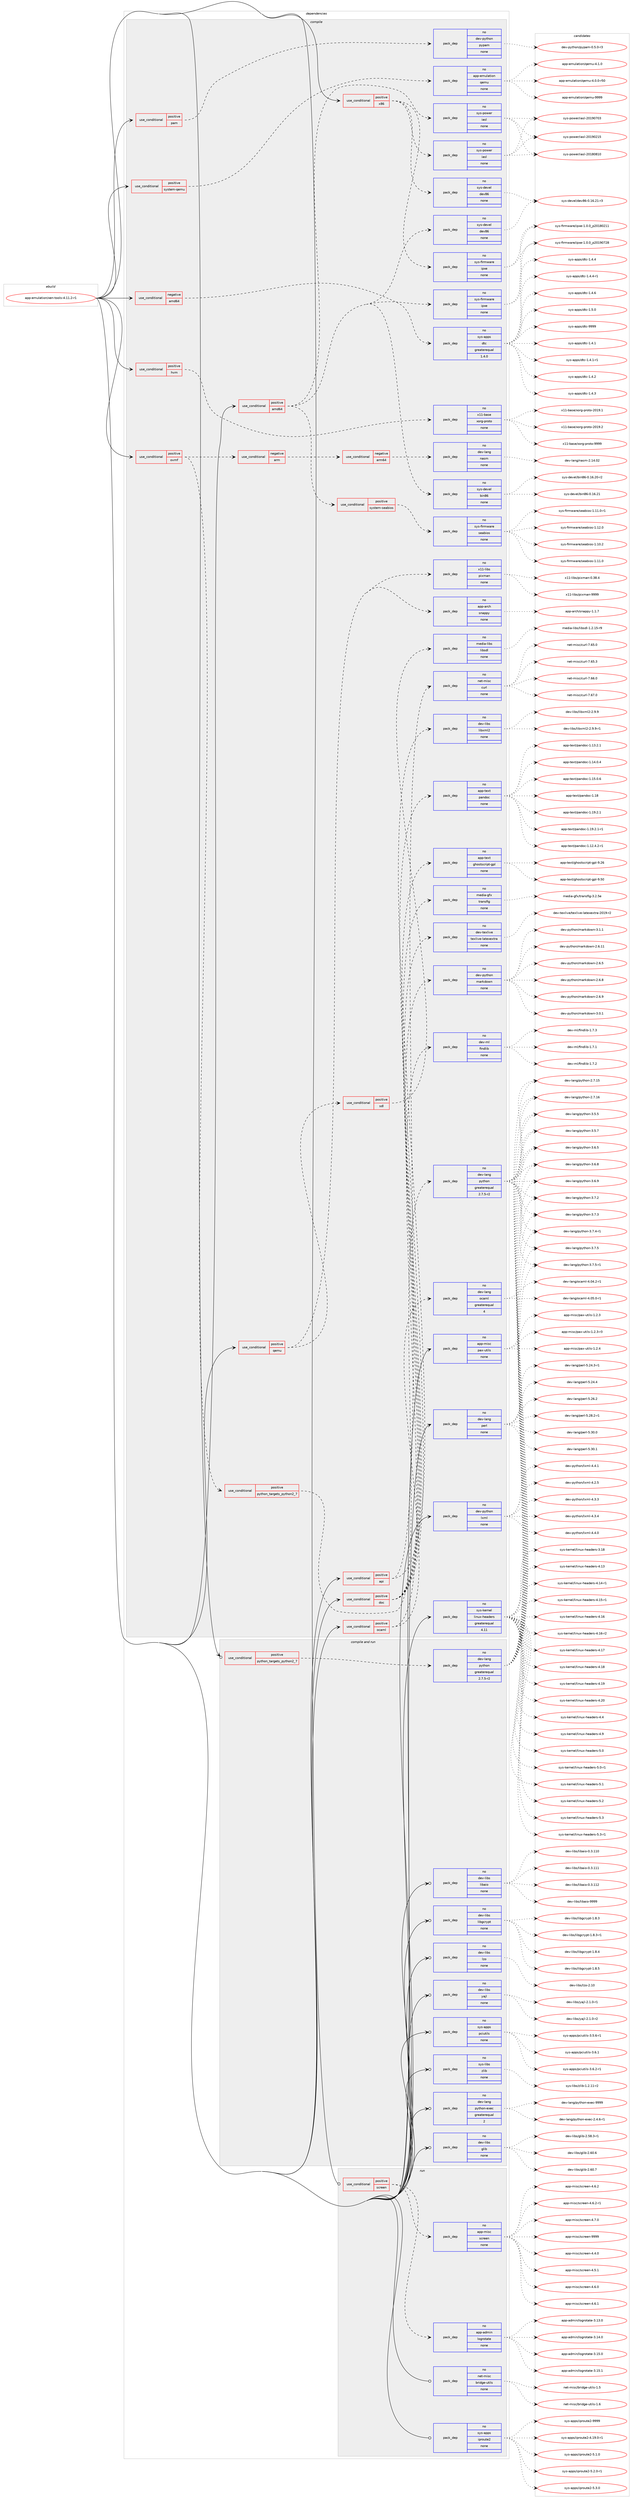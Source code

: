 digraph prolog {

# *************
# Graph options
# *************

newrank=true;
concentrate=true;
compound=true;
graph [rankdir=LR,fontname=Helvetica,fontsize=10,ranksep=1.5];#, ranksep=2.5, nodesep=0.2];
edge  [arrowhead=vee];
node  [fontname=Helvetica,fontsize=10];

# **********
# The ebuild
# **********

subgraph cluster_leftcol {
color=gray;
rank=same;
label=<<i>ebuild</i>>;
id [label="app-emulation/xen-tools-4.11.2-r1", color=red, width=4, href="../app-emulation/xen-tools-4.11.2-r1.svg"];
}

# ****************
# The dependencies
# ****************

subgraph cluster_midcol {
color=gray;
label=<<i>dependencies</i>>;
subgraph cluster_compile {
fillcolor="#eeeeee";
style=filled;
label=<<i>compile</i>>;
subgraph cond117925 {
dependency493113 [label=<<TABLE BORDER="0" CELLBORDER="1" CELLSPACING="0" CELLPADDING="4"><TR><TD ROWSPAN="3" CELLPADDING="10">use_conditional</TD></TR><TR><TD>negative</TD></TR><TR><TD>amd64</TD></TR></TABLE>>, shape=none, color=red];
subgraph pack366308 {
dependency493114 [label=<<TABLE BORDER="0" CELLBORDER="1" CELLSPACING="0" CELLPADDING="4" WIDTH="220"><TR><TD ROWSPAN="6" CELLPADDING="30">pack_dep</TD></TR><TR><TD WIDTH="110">no</TD></TR><TR><TD>sys-apps</TD></TR><TR><TD>dtc</TD></TR><TR><TD>greaterequal</TD></TR><TR><TD>1.4.0</TD></TR></TABLE>>, shape=none, color=blue];
}
dependency493113:e -> dependency493114:w [weight=20,style="dashed",arrowhead="vee"];
}
id:e -> dependency493113:w [weight=20,style="solid",arrowhead="vee"];
subgraph cond117926 {
dependency493115 [label=<<TABLE BORDER="0" CELLBORDER="1" CELLSPACING="0" CELLPADDING="4"><TR><TD ROWSPAN="3" CELLPADDING="10">use_conditional</TD></TR><TR><TD>positive</TD></TR><TR><TD>amd64</TD></TR></TABLE>>, shape=none, color=red];
subgraph pack366309 {
dependency493116 [label=<<TABLE BORDER="0" CELLBORDER="1" CELLSPACING="0" CELLPADDING="4" WIDTH="220"><TR><TD ROWSPAN="6" CELLPADDING="30">pack_dep</TD></TR><TR><TD WIDTH="110">no</TD></TR><TR><TD>sys-devel</TD></TR><TR><TD>bin86</TD></TR><TR><TD>none</TD></TR><TR><TD></TD></TR></TABLE>>, shape=none, color=blue];
}
dependency493115:e -> dependency493116:w [weight=20,style="dashed",arrowhead="vee"];
subgraph pack366310 {
dependency493117 [label=<<TABLE BORDER="0" CELLBORDER="1" CELLSPACING="0" CELLPADDING="4" WIDTH="220"><TR><TD ROWSPAN="6" CELLPADDING="30">pack_dep</TD></TR><TR><TD WIDTH="110">no</TD></TR><TR><TD>sys-devel</TD></TR><TR><TD>dev86</TD></TR><TR><TD>none</TD></TR><TR><TD></TD></TR></TABLE>>, shape=none, color=blue];
}
dependency493115:e -> dependency493117:w [weight=20,style="dashed",arrowhead="vee"];
subgraph pack366311 {
dependency493118 [label=<<TABLE BORDER="0" CELLBORDER="1" CELLSPACING="0" CELLPADDING="4" WIDTH="220"><TR><TD ROWSPAN="6" CELLPADDING="30">pack_dep</TD></TR><TR><TD WIDTH="110">no</TD></TR><TR><TD>sys-firmware</TD></TR><TR><TD>ipxe</TD></TR><TR><TD>none</TD></TR><TR><TD></TD></TR></TABLE>>, shape=none, color=blue];
}
dependency493115:e -> dependency493118:w [weight=20,style="dashed",arrowhead="vee"];
subgraph pack366312 {
dependency493119 [label=<<TABLE BORDER="0" CELLBORDER="1" CELLSPACING="0" CELLPADDING="4" WIDTH="220"><TR><TD ROWSPAN="6" CELLPADDING="30">pack_dep</TD></TR><TR><TD WIDTH="110">no</TD></TR><TR><TD>sys-power</TD></TR><TR><TD>iasl</TD></TR><TR><TD>none</TD></TR><TR><TD></TD></TR></TABLE>>, shape=none, color=blue];
}
dependency493115:e -> dependency493119:w [weight=20,style="dashed",arrowhead="vee"];
subgraph cond117927 {
dependency493120 [label=<<TABLE BORDER="0" CELLBORDER="1" CELLSPACING="0" CELLPADDING="4"><TR><TD ROWSPAN="3" CELLPADDING="10">use_conditional</TD></TR><TR><TD>positive</TD></TR><TR><TD>system-seabios</TD></TR></TABLE>>, shape=none, color=red];
subgraph pack366313 {
dependency493121 [label=<<TABLE BORDER="0" CELLBORDER="1" CELLSPACING="0" CELLPADDING="4" WIDTH="220"><TR><TD ROWSPAN="6" CELLPADDING="30">pack_dep</TD></TR><TR><TD WIDTH="110">no</TD></TR><TR><TD>sys-firmware</TD></TR><TR><TD>seabios</TD></TR><TR><TD>none</TD></TR><TR><TD></TD></TR></TABLE>>, shape=none, color=blue];
}
dependency493120:e -> dependency493121:w [weight=20,style="dashed",arrowhead="vee"];
}
dependency493115:e -> dependency493120:w [weight=20,style="dashed",arrowhead="vee"];
}
id:e -> dependency493115:w [weight=20,style="solid",arrowhead="vee"];
subgraph cond117928 {
dependency493122 [label=<<TABLE BORDER="0" CELLBORDER="1" CELLSPACING="0" CELLPADDING="4"><TR><TD ROWSPAN="3" CELLPADDING="10">use_conditional</TD></TR><TR><TD>positive</TD></TR><TR><TD>api</TD></TR></TABLE>>, shape=none, color=red];
subgraph pack366314 {
dependency493123 [label=<<TABLE BORDER="0" CELLBORDER="1" CELLSPACING="0" CELLPADDING="4" WIDTH="220"><TR><TD ROWSPAN="6" CELLPADDING="30">pack_dep</TD></TR><TR><TD WIDTH="110">no</TD></TR><TR><TD>dev-libs</TD></TR><TR><TD>libxml2</TD></TR><TR><TD>none</TD></TR><TR><TD></TD></TR></TABLE>>, shape=none, color=blue];
}
dependency493122:e -> dependency493123:w [weight=20,style="dashed",arrowhead="vee"];
subgraph pack366315 {
dependency493124 [label=<<TABLE BORDER="0" CELLBORDER="1" CELLSPACING="0" CELLPADDING="4" WIDTH="220"><TR><TD ROWSPAN="6" CELLPADDING="30">pack_dep</TD></TR><TR><TD WIDTH="110">no</TD></TR><TR><TD>net-misc</TD></TR><TR><TD>curl</TD></TR><TR><TD>none</TD></TR><TR><TD></TD></TR></TABLE>>, shape=none, color=blue];
}
dependency493122:e -> dependency493124:w [weight=20,style="dashed",arrowhead="vee"];
}
id:e -> dependency493122:w [weight=20,style="solid",arrowhead="vee"];
subgraph cond117929 {
dependency493125 [label=<<TABLE BORDER="0" CELLBORDER="1" CELLSPACING="0" CELLPADDING="4"><TR><TD ROWSPAN="3" CELLPADDING="10">use_conditional</TD></TR><TR><TD>positive</TD></TR><TR><TD>doc</TD></TR></TABLE>>, shape=none, color=red];
subgraph pack366316 {
dependency493126 [label=<<TABLE BORDER="0" CELLBORDER="1" CELLSPACING="0" CELLPADDING="4" WIDTH="220"><TR><TD ROWSPAN="6" CELLPADDING="30">pack_dep</TD></TR><TR><TD WIDTH="110">no</TD></TR><TR><TD>app-text</TD></TR><TR><TD>ghostscript-gpl</TD></TR><TR><TD>none</TD></TR><TR><TD></TD></TR></TABLE>>, shape=none, color=blue];
}
dependency493125:e -> dependency493126:w [weight=20,style="dashed",arrowhead="vee"];
subgraph pack366317 {
dependency493127 [label=<<TABLE BORDER="0" CELLBORDER="1" CELLSPACING="0" CELLPADDING="4" WIDTH="220"><TR><TD ROWSPAN="6" CELLPADDING="30">pack_dep</TD></TR><TR><TD WIDTH="110">no</TD></TR><TR><TD>app-text</TD></TR><TR><TD>pandoc</TD></TR><TR><TD>none</TD></TR><TR><TD></TD></TR></TABLE>>, shape=none, color=blue];
}
dependency493125:e -> dependency493127:w [weight=20,style="dashed",arrowhead="vee"];
subgraph pack366318 {
dependency493128 [label=<<TABLE BORDER="0" CELLBORDER="1" CELLSPACING="0" CELLPADDING="4" WIDTH="220"><TR><TD ROWSPAN="6" CELLPADDING="30">pack_dep</TD></TR><TR><TD WIDTH="110">no</TD></TR><TR><TD>dev-python</TD></TR><TR><TD>markdown</TD></TR><TR><TD>none</TD></TR><TR><TD></TD></TR></TABLE>>, shape=none, color=blue];
}
dependency493125:e -> dependency493128:w [weight=20,style="dashed",arrowhead="vee"];
subgraph pack366319 {
dependency493129 [label=<<TABLE BORDER="0" CELLBORDER="1" CELLSPACING="0" CELLPADDING="4" WIDTH="220"><TR><TD ROWSPAN="6" CELLPADDING="30">pack_dep</TD></TR><TR><TD WIDTH="110">no</TD></TR><TR><TD>dev-texlive</TD></TR><TR><TD>texlive-latexextra</TD></TR><TR><TD>none</TD></TR><TR><TD></TD></TR></TABLE>>, shape=none, color=blue];
}
dependency493125:e -> dependency493129:w [weight=20,style="dashed",arrowhead="vee"];
subgraph pack366320 {
dependency493130 [label=<<TABLE BORDER="0" CELLBORDER="1" CELLSPACING="0" CELLPADDING="4" WIDTH="220"><TR><TD ROWSPAN="6" CELLPADDING="30">pack_dep</TD></TR><TR><TD WIDTH="110">no</TD></TR><TR><TD>media-gfx</TD></TR><TR><TD>transfig</TD></TR><TR><TD>none</TD></TR><TR><TD></TD></TR></TABLE>>, shape=none, color=blue];
}
dependency493125:e -> dependency493130:w [weight=20,style="dashed",arrowhead="vee"];
}
id:e -> dependency493125:w [weight=20,style="solid",arrowhead="vee"];
subgraph cond117930 {
dependency493131 [label=<<TABLE BORDER="0" CELLBORDER="1" CELLSPACING="0" CELLPADDING="4"><TR><TD ROWSPAN="3" CELLPADDING="10">use_conditional</TD></TR><TR><TD>positive</TD></TR><TR><TD>hvm</TD></TR></TABLE>>, shape=none, color=red];
subgraph pack366321 {
dependency493132 [label=<<TABLE BORDER="0" CELLBORDER="1" CELLSPACING="0" CELLPADDING="4" WIDTH="220"><TR><TD ROWSPAN="6" CELLPADDING="30">pack_dep</TD></TR><TR><TD WIDTH="110">no</TD></TR><TR><TD>x11-base</TD></TR><TR><TD>xorg-proto</TD></TR><TR><TD>none</TD></TR><TR><TD></TD></TR></TABLE>>, shape=none, color=blue];
}
dependency493131:e -> dependency493132:w [weight=20,style="dashed",arrowhead="vee"];
}
id:e -> dependency493131:w [weight=20,style="solid",arrowhead="vee"];
subgraph cond117931 {
dependency493133 [label=<<TABLE BORDER="0" CELLBORDER="1" CELLSPACING="0" CELLPADDING="4"><TR><TD ROWSPAN="3" CELLPADDING="10">use_conditional</TD></TR><TR><TD>positive</TD></TR><TR><TD>ocaml</TD></TR></TABLE>>, shape=none, color=red];
subgraph pack366322 {
dependency493134 [label=<<TABLE BORDER="0" CELLBORDER="1" CELLSPACING="0" CELLPADDING="4" WIDTH="220"><TR><TD ROWSPAN="6" CELLPADDING="30">pack_dep</TD></TR><TR><TD WIDTH="110">no</TD></TR><TR><TD>dev-ml</TD></TR><TR><TD>findlib</TD></TR><TR><TD>none</TD></TR><TR><TD></TD></TR></TABLE>>, shape=none, color=blue];
}
dependency493133:e -> dependency493134:w [weight=20,style="dashed",arrowhead="vee"];
subgraph pack366323 {
dependency493135 [label=<<TABLE BORDER="0" CELLBORDER="1" CELLSPACING="0" CELLPADDING="4" WIDTH="220"><TR><TD ROWSPAN="6" CELLPADDING="30">pack_dep</TD></TR><TR><TD WIDTH="110">no</TD></TR><TR><TD>dev-lang</TD></TR><TR><TD>ocaml</TD></TR><TR><TD>greaterequal</TD></TR><TR><TD>4</TD></TR></TABLE>>, shape=none, color=blue];
}
dependency493133:e -> dependency493135:w [weight=20,style="dashed",arrowhead="vee"];
}
id:e -> dependency493133:w [weight=20,style="solid",arrowhead="vee"];
subgraph cond117932 {
dependency493136 [label=<<TABLE BORDER="0" CELLBORDER="1" CELLSPACING="0" CELLPADDING="4"><TR><TD ROWSPAN="3" CELLPADDING="10">use_conditional</TD></TR><TR><TD>positive</TD></TR><TR><TD>ovmf</TD></TR></TABLE>>, shape=none, color=red];
subgraph cond117933 {
dependency493137 [label=<<TABLE BORDER="0" CELLBORDER="1" CELLSPACING="0" CELLPADDING="4"><TR><TD ROWSPAN="3" CELLPADDING="10">use_conditional</TD></TR><TR><TD>negative</TD></TR><TR><TD>arm</TD></TR></TABLE>>, shape=none, color=red];
subgraph cond117934 {
dependency493138 [label=<<TABLE BORDER="0" CELLBORDER="1" CELLSPACING="0" CELLPADDING="4"><TR><TD ROWSPAN="3" CELLPADDING="10">use_conditional</TD></TR><TR><TD>negative</TD></TR><TR><TD>arm64</TD></TR></TABLE>>, shape=none, color=red];
subgraph pack366324 {
dependency493139 [label=<<TABLE BORDER="0" CELLBORDER="1" CELLSPACING="0" CELLPADDING="4" WIDTH="220"><TR><TD ROWSPAN="6" CELLPADDING="30">pack_dep</TD></TR><TR><TD WIDTH="110">no</TD></TR><TR><TD>dev-lang</TD></TR><TR><TD>nasm</TD></TR><TR><TD>none</TD></TR><TR><TD></TD></TR></TABLE>>, shape=none, color=blue];
}
dependency493138:e -> dependency493139:w [weight=20,style="dashed",arrowhead="vee"];
}
dependency493137:e -> dependency493138:w [weight=20,style="dashed",arrowhead="vee"];
}
dependency493136:e -> dependency493137:w [weight=20,style="dashed",arrowhead="vee"];
subgraph cond117935 {
dependency493140 [label=<<TABLE BORDER="0" CELLBORDER="1" CELLSPACING="0" CELLPADDING="4"><TR><TD ROWSPAN="3" CELLPADDING="10">use_conditional</TD></TR><TR><TD>positive</TD></TR><TR><TD>python_targets_python2_7</TD></TR></TABLE>>, shape=none, color=red];
subgraph pack366325 {
dependency493141 [label=<<TABLE BORDER="0" CELLBORDER="1" CELLSPACING="0" CELLPADDING="4" WIDTH="220"><TR><TD ROWSPAN="6" CELLPADDING="30">pack_dep</TD></TR><TR><TD WIDTH="110">no</TD></TR><TR><TD>dev-lang</TD></TR><TR><TD>python</TD></TR><TR><TD>greaterequal</TD></TR><TR><TD>2.7.5-r2</TD></TR></TABLE>>, shape=none, color=blue];
}
dependency493140:e -> dependency493141:w [weight=20,style="dashed",arrowhead="vee"];
}
dependency493136:e -> dependency493140:w [weight=20,style="dashed",arrowhead="vee"];
}
id:e -> dependency493136:w [weight=20,style="solid",arrowhead="vee"];
subgraph cond117936 {
dependency493142 [label=<<TABLE BORDER="0" CELLBORDER="1" CELLSPACING="0" CELLPADDING="4"><TR><TD ROWSPAN="3" CELLPADDING="10">use_conditional</TD></TR><TR><TD>positive</TD></TR><TR><TD>pam</TD></TR></TABLE>>, shape=none, color=red];
subgraph pack366326 {
dependency493143 [label=<<TABLE BORDER="0" CELLBORDER="1" CELLSPACING="0" CELLPADDING="4" WIDTH="220"><TR><TD ROWSPAN="6" CELLPADDING="30">pack_dep</TD></TR><TR><TD WIDTH="110">no</TD></TR><TR><TD>dev-python</TD></TR><TR><TD>pypam</TD></TR><TR><TD>none</TD></TR><TR><TD></TD></TR></TABLE>>, shape=none, color=blue];
}
dependency493142:e -> dependency493143:w [weight=20,style="dashed",arrowhead="vee"];
}
id:e -> dependency493142:w [weight=20,style="solid",arrowhead="vee"];
subgraph cond117937 {
dependency493144 [label=<<TABLE BORDER="0" CELLBORDER="1" CELLSPACING="0" CELLPADDING="4"><TR><TD ROWSPAN="3" CELLPADDING="10">use_conditional</TD></TR><TR><TD>positive</TD></TR><TR><TD>qemu</TD></TR></TABLE>>, shape=none, color=red];
subgraph pack366327 {
dependency493145 [label=<<TABLE BORDER="0" CELLBORDER="1" CELLSPACING="0" CELLPADDING="4" WIDTH="220"><TR><TD ROWSPAN="6" CELLPADDING="30">pack_dep</TD></TR><TR><TD WIDTH="110">no</TD></TR><TR><TD>app-arch</TD></TR><TR><TD>snappy</TD></TR><TR><TD>none</TD></TR><TR><TD></TD></TR></TABLE>>, shape=none, color=blue];
}
dependency493144:e -> dependency493145:w [weight=20,style="dashed",arrowhead="vee"];
subgraph pack366328 {
dependency493146 [label=<<TABLE BORDER="0" CELLBORDER="1" CELLSPACING="0" CELLPADDING="4" WIDTH="220"><TR><TD ROWSPAN="6" CELLPADDING="30">pack_dep</TD></TR><TR><TD WIDTH="110">no</TD></TR><TR><TD>x11-libs</TD></TR><TR><TD>pixman</TD></TR><TR><TD>none</TD></TR><TR><TD></TD></TR></TABLE>>, shape=none, color=blue];
}
dependency493144:e -> dependency493146:w [weight=20,style="dashed",arrowhead="vee"];
subgraph cond117938 {
dependency493147 [label=<<TABLE BORDER="0" CELLBORDER="1" CELLSPACING="0" CELLPADDING="4"><TR><TD ROWSPAN="3" CELLPADDING="10">use_conditional</TD></TR><TR><TD>positive</TD></TR><TR><TD>sdl</TD></TR></TABLE>>, shape=none, color=red];
subgraph pack366329 {
dependency493148 [label=<<TABLE BORDER="0" CELLBORDER="1" CELLSPACING="0" CELLPADDING="4" WIDTH="220"><TR><TD ROWSPAN="6" CELLPADDING="30">pack_dep</TD></TR><TR><TD WIDTH="110">no</TD></TR><TR><TD>media-libs</TD></TR><TR><TD>libsdl</TD></TR><TR><TD>none</TD></TR><TR><TD></TD></TR></TABLE>>, shape=none, color=blue];
}
dependency493147:e -> dependency493148:w [weight=20,style="dashed",arrowhead="vee"];
}
dependency493144:e -> dependency493147:w [weight=20,style="dashed",arrowhead="vee"];
}
id:e -> dependency493144:w [weight=20,style="solid",arrowhead="vee"];
subgraph cond117939 {
dependency493149 [label=<<TABLE BORDER="0" CELLBORDER="1" CELLSPACING="0" CELLPADDING="4"><TR><TD ROWSPAN="3" CELLPADDING="10">use_conditional</TD></TR><TR><TD>positive</TD></TR><TR><TD>system-qemu</TD></TR></TABLE>>, shape=none, color=red];
subgraph pack366330 {
dependency493150 [label=<<TABLE BORDER="0" CELLBORDER="1" CELLSPACING="0" CELLPADDING="4" WIDTH="220"><TR><TD ROWSPAN="6" CELLPADDING="30">pack_dep</TD></TR><TR><TD WIDTH="110">no</TD></TR><TR><TD>app-emulation</TD></TR><TR><TD>qemu</TD></TR><TR><TD>none</TD></TR><TR><TD></TD></TR></TABLE>>, shape=none, color=blue];
}
dependency493149:e -> dependency493150:w [weight=20,style="dashed",arrowhead="vee"];
}
id:e -> dependency493149:w [weight=20,style="solid",arrowhead="vee"];
subgraph cond117940 {
dependency493151 [label=<<TABLE BORDER="0" CELLBORDER="1" CELLSPACING="0" CELLPADDING="4"><TR><TD ROWSPAN="3" CELLPADDING="10">use_conditional</TD></TR><TR><TD>positive</TD></TR><TR><TD>x86</TD></TR></TABLE>>, shape=none, color=red];
subgraph pack366331 {
dependency493152 [label=<<TABLE BORDER="0" CELLBORDER="1" CELLSPACING="0" CELLPADDING="4" WIDTH="220"><TR><TD ROWSPAN="6" CELLPADDING="30">pack_dep</TD></TR><TR><TD WIDTH="110">no</TD></TR><TR><TD>sys-devel</TD></TR><TR><TD>dev86</TD></TR><TR><TD>none</TD></TR><TR><TD></TD></TR></TABLE>>, shape=none, color=blue];
}
dependency493151:e -> dependency493152:w [weight=20,style="dashed",arrowhead="vee"];
subgraph pack366332 {
dependency493153 [label=<<TABLE BORDER="0" CELLBORDER="1" CELLSPACING="0" CELLPADDING="4" WIDTH="220"><TR><TD ROWSPAN="6" CELLPADDING="30">pack_dep</TD></TR><TR><TD WIDTH="110">no</TD></TR><TR><TD>sys-firmware</TD></TR><TR><TD>ipxe</TD></TR><TR><TD>none</TD></TR><TR><TD></TD></TR></TABLE>>, shape=none, color=blue];
}
dependency493151:e -> dependency493153:w [weight=20,style="dashed",arrowhead="vee"];
subgraph pack366333 {
dependency493154 [label=<<TABLE BORDER="0" CELLBORDER="1" CELLSPACING="0" CELLPADDING="4" WIDTH="220"><TR><TD ROWSPAN="6" CELLPADDING="30">pack_dep</TD></TR><TR><TD WIDTH="110">no</TD></TR><TR><TD>sys-power</TD></TR><TR><TD>iasl</TD></TR><TR><TD>none</TD></TR><TR><TD></TD></TR></TABLE>>, shape=none, color=blue];
}
dependency493151:e -> dependency493154:w [weight=20,style="dashed",arrowhead="vee"];
}
id:e -> dependency493151:w [weight=20,style="solid",arrowhead="vee"];
subgraph pack366334 {
dependency493155 [label=<<TABLE BORDER="0" CELLBORDER="1" CELLSPACING="0" CELLPADDING="4" WIDTH="220"><TR><TD ROWSPAN="6" CELLPADDING="30">pack_dep</TD></TR><TR><TD WIDTH="110">no</TD></TR><TR><TD>app-misc</TD></TR><TR><TD>pax-utils</TD></TR><TR><TD>none</TD></TR><TR><TD></TD></TR></TABLE>>, shape=none, color=blue];
}
id:e -> dependency493155:w [weight=20,style="solid",arrowhead="vee"];
subgraph pack366335 {
dependency493156 [label=<<TABLE BORDER="0" CELLBORDER="1" CELLSPACING="0" CELLPADDING="4" WIDTH="220"><TR><TD ROWSPAN="6" CELLPADDING="30">pack_dep</TD></TR><TR><TD WIDTH="110">no</TD></TR><TR><TD>dev-lang</TD></TR><TR><TD>perl</TD></TR><TR><TD>none</TD></TR><TR><TD></TD></TR></TABLE>>, shape=none, color=blue];
}
id:e -> dependency493156:w [weight=20,style="solid",arrowhead="vee"];
subgraph pack366336 {
dependency493157 [label=<<TABLE BORDER="0" CELLBORDER="1" CELLSPACING="0" CELLPADDING="4" WIDTH="220"><TR><TD ROWSPAN="6" CELLPADDING="30">pack_dep</TD></TR><TR><TD WIDTH="110">no</TD></TR><TR><TD>dev-python</TD></TR><TR><TD>lxml</TD></TR><TR><TD>none</TD></TR><TR><TD></TD></TR></TABLE>>, shape=none, color=blue];
}
id:e -> dependency493157:w [weight=20,style="solid",arrowhead="vee"];
subgraph pack366337 {
dependency493158 [label=<<TABLE BORDER="0" CELLBORDER="1" CELLSPACING="0" CELLPADDING="4" WIDTH="220"><TR><TD ROWSPAN="6" CELLPADDING="30">pack_dep</TD></TR><TR><TD WIDTH="110">no</TD></TR><TR><TD>sys-kernel</TD></TR><TR><TD>linux-headers</TD></TR><TR><TD>greaterequal</TD></TR><TR><TD>4.11</TD></TR></TABLE>>, shape=none, color=blue];
}
id:e -> dependency493158:w [weight=20,style="solid",arrowhead="vee"];
}
subgraph cluster_compileandrun {
fillcolor="#eeeeee";
style=filled;
label=<<i>compile and run</i>>;
subgraph cond117941 {
dependency493159 [label=<<TABLE BORDER="0" CELLBORDER="1" CELLSPACING="0" CELLPADDING="4"><TR><TD ROWSPAN="3" CELLPADDING="10">use_conditional</TD></TR><TR><TD>positive</TD></TR><TR><TD>python_targets_python2_7</TD></TR></TABLE>>, shape=none, color=red];
subgraph pack366338 {
dependency493160 [label=<<TABLE BORDER="0" CELLBORDER="1" CELLSPACING="0" CELLPADDING="4" WIDTH="220"><TR><TD ROWSPAN="6" CELLPADDING="30">pack_dep</TD></TR><TR><TD WIDTH="110">no</TD></TR><TR><TD>dev-lang</TD></TR><TR><TD>python</TD></TR><TR><TD>greaterequal</TD></TR><TR><TD>2.7.5-r2</TD></TR></TABLE>>, shape=none, color=blue];
}
dependency493159:e -> dependency493160:w [weight=20,style="dashed",arrowhead="vee"];
}
id:e -> dependency493159:w [weight=20,style="solid",arrowhead="odotvee"];
subgraph pack366339 {
dependency493161 [label=<<TABLE BORDER="0" CELLBORDER="1" CELLSPACING="0" CELLPADDING="4" WIDTH="220"><TR><TD ROWSPAN="6" CELLPADDING="30">pack_dep</TD></TR><TR><TD WIDTH="110">no</TD></TR><TR><TD>dev-lang</TD></TR><TR><TD>python-exec</TD></TR><TR><TD>greaterequal</TD></TR><TR><TD>2</TD></TR></TABLE>>, shape=none, color=blue];
}
id:e -> dependency493161:w [weight=20,style="solid",arrowhead="odotvee"];
subgraph pack366340 {
dependency493162 [label=<<TABLE BORDER="0" CELLBORDER="1" CELLSPACING="0" CELLPADDING="4" WIDTH="220"><TR><TD ROWSPAN="6" CELLPADDING="30">pack_dep</TD></TR><TR><TD WIDTH="110">no</TD></TR><TR><TD>dev-libs</TD></TR><TR><TD>glib</TD></TR><TR><TD>none</TD></TR><TR><TD></TD></TR></TABLE>>, shape=none, color=blue];
}
id:e -> dependency493162:w [weight=20,style="solid",arrowhead="odotvee"];
subgraph pack366341 {
dependency493163 [label=<<TABLE BORDER="0" CELLBORDER="1" CELLSPACING="0" CELLPADDING="4" WIDTH="220"><TR><TD ROWSPAN="6" CELLPADDING="30">pack_dep</TD></TR><TR><TD WIDTH="110">no</TD></TR><TR><TD>dev-libs</TD></TR><TR><TD>libaio</TD></TR><TR><TD>none</TD></TR><TR><TD></TD></TR></TABLE>>, shape=none, color=blue];
}
id:e -> dependency493163:w [weight=20,style="solid",arrowhead="odotvee"];
subgraph pack366342 {
dependency493164 [label=<<TABLE BORDER="0" CELLBORDER="1" CELLSPACING="0" CELLPADDING="4" WIDTH="220"><TR><TD ROWSPAN="6" CELLPADDING="30">pack_dep</TD></TR><TR><TD WIDTH="110">no</TD></TR><TR><TD>dev-libs</TD></TR><TR><TD>libgcrypt</TD></TR><TR><TD>none</TD></TR><TR><TD></TD></TR></TABLE>>, shape=none, color=blue];
}
id:e -> dependency493164:w [weight=20,style="solid",arrowhead="odotvee"];
subgraph pack366343 {
dependency493165 [label=<<TABLE BORDER="0" CELLBORDER="1" CELLSPACING="0" CELLPADDING="4" WIDTH="220"><TR><TD ROWSPAN="6" CELLPADDING="30">pack_dep</TD></TR><TR><TD WIDTH="110">no</TD></TR><TR><TD>dev-libs</TD></TR><TR><TD>lzo</TD></TR><TR><TD>none</TD></TR><TR><TD></TD></TR></TABLE>>, shape=none, color=blue];
}
id:e -> dependency493165:w [weight=20,style="solid",arrowhead="odotvee"];
subgraph pack366344 {
dependency493166 [label=<<TABLE BORDER="0" CELLBORDER="1" CELLSPACING="0" CELLPADDING="4" WIDTH="220"><TR><TD ROWSPAN="6" CELLPADDING="30">pack_dep</TD></TR><TR><TD WIDTH="110">no</TD></TR><TR><TD>dev-libs</TD></TR><TR><TD>yajl</TD></TR><TR><TD>none</TD></TR><TR><TD></TD></TR></TABLE>>, shape=none, color=blue];
}
id:e -> dependency493166:w [weight=20,style="solid",arrowhead="odotvee"];
subgraph pack366345 {
dependency493167 [label=<<TABLE BORDER="0" CELLBORDER="1" CELLSPACING="0" CELLPADDING="4" WIDTH="220"><TR><TD ROWSPAN="6" CELLPADDING="30">pack_dep</TD></TR><TR><TD WIDTH="110">no</TD></TR><TR><TD>sys-apps</TD></TR><TR><TD>pciutils</TD></TR><TR><TD>none</TD></TR><TR><TD></TD></TR></TABLE>>, shape=none, color=blue];
}
id:e -> dependency493167:w [weight=20,style="solid",arrowhead="odotvee"];
subgraph pack366346 {
dependency493168 [label=<<TABLE BORDER="0" CELLBORDER="1" CELLSPACING="0" CELLPADDING="4" WIDTH="220"><TR><TD ROWSPAN="6" CELLPADDING="30">pack_dep</TD></TR><TR><TD WIDTH="110">no</TD></TR><TR><TD>sys-libs</TD></TR><TR><TD>zlib</TD></TR><TR><TD>none</TD></TR><TR><TD></TD></TR></TABLE>>, shape=none, color=blue];
}
id:e -> dependency493168:w [weight=20,style="solid",arrowhead="odotvee"];
}
subgraph cluster_run {
fillcolor="#eeeeee";
style=filled;
label=<<i>run</i>>;
subgraph cond117942 {
dependency493169 [label=<<TABLE BORDER="0" CELLBORDER="1" CELLSPACING="0" CELLPADDING="4"><TR><TD ROWSPAN="3" CELLPADDING="10">use_conditional</TD></TR><TR><TD>positive</TD></TR><TR><TD>screen</TD></TR></TABLE>>, shape=none, color=red];
subgraph pack366347 {
dependency493170 [label=<<TABLE BORDER="0" CELLBORDER="1" CELLSPACING="0" CELLPADDING="4" WIDTH="220"><TR><TD ROWSPAN="6" CELLPADDING="30">pack_dep</TD></TR><TR><TD WIDTH="110">no</TD></TR><TR><TD>app-misc</TD></TR><TR><TD>screen</TD></TR><TR><TD>none</TD></TR><TR><TD></TD></TR></TABLE>>, shape=none, color=blue];
}
dependency493169:e -> dependency493170:w [weight=20,style="dashed",arrowhead="vee"];
subgraph pack366348 {
dependency493171 [label=<<TABLE BORDER="0" CELLBORDER="1" CELLSPACING="0" CELLPADDING="4" WIDTH="220"><TR><TD ROWSPAN="6" CELLPADDING="30">pack_dep</TD></TR><TR><TD WIDTH="110">no</TD></TR><TR><TD>app-admin</TD></TR><TR><TD>logrotate</TD></TR><TR><TD>none</TD></TR><TR><TD></TD></TR></TABLE>>, shape=none, color=blue];
}
dependency493169:e -> dependency493171:w [weight=20,style="dashed",arrowhead="vee"];
}
id:e -> dependency493169:w [weight=20,style="solid",arrowhead="odot"];
subgraph pack366349 {
dependency493172 [label=<<TABLE BORDER="0" CELLBORDER="1" CELLSPACING="0" CELLPADDING="4" WIDTH="220"><TR><TD ROWSPAN="6" CELLPADDING="30">pack_dep</TD></TR><TR><TD WIDTH="110">no</TD></TR><TR><TD>net-misc</TD></TR><TR><TD>bridge-utils</TD></TR><TR><TD>none</TD></TR><TR><TD></TD></TR></TABLE>>, shape=none, color=blue];
}
id:e -> dependency493172:w [weight=20,style="solid",arrowhead="odot"];
subgraph pack366350 {
dependency493173 [label=<<TABLE BORDER="0" CELLBORDER="1" CELLSPACING="0" CELLPADDING="4" WIDTH="220"><TR><TD ROWSPAN="6" CELLPADDING="30">pack_dep</TD></TR><TR><TD WIDTH="110">no</TD></TR><TR><TD>sys-apps</TD></TR><TR><TD>iproute2</TD></TR><TR><TD>none</TD></TR><TR><TD></TD></TR></TABLE>>, shape=none, color=blue];
}
id:e -> dependency493173:w [weight=20,style="solid",arrowhead="odot"];
}
}

# **************
# The candidates
# **************

subgraph cluster_choices {
rank=same;
color=gray;
label=<<i>candidates</i>>;

subgraph choice366308 {
color=black;
nodesep=1;
choice11512111545971121121154710011699454946524649 [label="sys-apps/dtc-1.4.1", color=red, width=4,href="../sys-apps/dtc-1.4.1.svg"];
choice115121115459711211211547100116994549465246494511449 [label="sys-apps/dtc-1.4.1-r1", color=red, width=4,href="../sys-apps/dtc-1.4.1-r1.svg"];
choice11512111545971121121154710011699454946524650 [label="sys-apps/dtc-1.4.2", color=red, width=4,href="../sys-apps/dtc-1.4.2.svg"];
choice11512111545971121121154710011699454946524651 [label="sys-apps/dtc-1.4.3", color=red, width=4,href="../sys-apps/dtc-1.4.3.svg"];
choice11512111545971121121154710011699454946524652 [label="sys-apps/dtc-1.4.4", color=red, width=4,href="../sys-apps/dtc-1.4.4.svg"];
choice115121115459711211211547100116994549465246524511449 [label="sys-apps/dtc-1.4.4-r1", color=red, width=4,href="../sys-apps/dtc-1.4.4-r1.svg"];
choice11512111545971121121154710011699454946524654 [label="sys-apps/dtc-1.4.6", color=red, width=4,href="../sys-apps/dtc-1.4.6.svg"];
choice11512111545971121121154710011699454946534648 [label="sys-apps/dtc-1.5.0", color=red, width=4,href="../sys-apps/dtc-1.5.0.svg"];
choice115121115459711211211547100116994557575757 [label="sys-apps/dtc-9999", color=red, width=4,href="../sys-apps/dtc-9999.svg"];
dependency493114:e -> choice11512111545971121121154710011699454946524649:w [style=dotted,weight="100"];
dependency493114:e -> choice115121115459711211211547100116994549465246494511449:w [style=dotted,weight="100"];
dependency493114:e -> choice11512111545971121121154710011699454946524650:w [style=dotted,weight="100"];
dependency493114:e -> choice11512111545971121121154710011699454946524651:w [style=dotted,weight="100"];
dependency493114:e -> choice11512111545971121121154710011699454946524652:w [style=dotted,weight="100"];
dependency493114:e -> choice115121115459711211211547100116994549465246524511449:w [style=dotted,weight="100"];
dependency493114:e -> choice11512111545971121121154710011699454946524654:w [style=dotted,weight="100"];
dependency493114:e -> choice11512111545971121121154710011699454946534648:w [style=dotted,weight="100"];
dependency493114:e -> choice115121115459711211211547100116994557575757:w [style=dotted,weight="100"];
}
subgraph choice366309 {
color=black;
nodesep=1;
choice115121115451001011181011084798105110565445484649544650484511450 [label="sys-devel/bin86-0.16.20-r2", color=red, width=4,href="../sys-devel/bin86-0.16.20-r2.svg"];
choice11512111545100101118101108479810511056544548464954465049 [label="sys-devel/bin86-0.16.21", color=red, width=4,href="../sys-devel/bin86-0.16.21.svg"];
dependency493116:e -> choice115121115451001011181011084798105110565445484649544650484511450:w [style=dotted,weight="100"];
dependency493116:e -> choice11512111545100101118101108479810511056544548464954465049:w [style=dotted,weight="100"];
}
subgraph choice366310 {
color=black;
nodesep=1;
choice1151211154510010111810110847100101118565445484649544650494511451 [label="sys-devel/dev86-0.16.21-r3", color=red, width=4,href="../sys-devel/dev86-0.16.21-r3.svg"];
dependency493117:e -> choice1151211154510010111810110847100101118565445484649544650494511451:w [style=dotted,weight="100"];
}
subgraph choice366311 {
color=black;
nodesep=1;
choice115121115451021051141091199711410147105112120101454946484648951125048495648504949 [label="sys-firmware/ipxe-1.0.0_p20180211", color=red, width=4,href="../sys-firmware/ipxe-1.0.0_p20180211.svg"];
choice115121115451021051141091199711410147105112120101454946484648951125048495748555056 [label="sys-firmware/ipxe-1.0.0_p20190728", color=red, width=4,href="../sys-firmware/ipxe-1.0.0_p20190728.svg"];
dependency493118:e -> choice115121115451021051141091199711410147105112120101454946484648951125048495648504949:w [style=dotted,weight="100"];
dependency493118:e -> choice115121115451021051141091199711410147105112120101454946484648951125048495748555056:w [style=dotted,weight="100"];
}
subgraph choice366312 {
color=black;
nodesep=1;
choice115121115451121111191011144710597115108455048495648564948 [label="sys-power/iasl-20180810", color=red, width=4,href="../sys-power/iasl-20180810.svg"];
choice115121115451121111191011144710597115108455048495748504953 [label="sys-power/iasl-20190215", color=red, width=4,href="../sys-power/iasl-20190215.svg"];
choice115121115451121111191011144710597115108455048495748554851 [label="sys-power/iasl-20190703", color=red, width=4,href="../sys-power/iasl-20190703.svg"];
dependency493119:e -> choice115121115451121111191011144710597115108455048495648564948:w [style=dotted,weight="100"];
dependency493119:e -> choice115121115451121111191011144710597115108455048495748504953:w [style=dotted,weight="100"];
dependency493119:e -> choice115121115451121111191011144710597115108455048495748554851:w [style=dotted,weight="100"];
}
subgraph choice366313 {
color=black;
nodesep=1;
choice115121115451021051141091199711410147115101979810511111545494649484650 [label="sys-firmware/seabios-1.10.2", color=red, width=4,href="../sys-firmware/seabios-1.10.2.svg"];
choice115121115451021051141091199711410147115101979810511111545494649494648 [label="sys-firmware/seabios-1.11.0", color=red, width=4,href="../sys-firmware/seabios-1.11.0.svg"];
choice1151211154510210511410911997114101471151019798105111115454946494946484511449 [label="sys-firmware/seabios-1.11.0-r1", color=red, width=4,href="../sys-firmware/seabios-1.11.0-r1.svg"];
choice115121115451021051141091199711410147115101979810511111545494649504648 [label="sys-firmware/seabios-1.12.0", color=red, width=4,href="../sys-firmware/seabios-1.12.0.svg"];
dependency493121:e -> choice115121115451021051141091199711410147115101979810511111545494649484650:w [style=dotted,weight="100"];
dependency493121:e -> choice115121115451021051141091199711410147115101979810511111545494649494648:w [style=dotted,weight="100"];
dependency493121:e -> choice1151211154510210511410911997114101471151019798105111115454946494946484511449:w [style=dotted,weight="100"];
dependency493121:e -> choice115121115451021051141091199711410147115101979810511111545494649504648:w [style=dotted,weight="100"];
}
subgraph choice366314 {
color=black;
nodesep=1;
choice1001011184510810598115471081059812010910850455046574657 [label="dev-libs/libxml2-2.9.9", color=red, width=4,href="../dev-libs/libxml2-2.9.9.svg"];
choice10010111845108105981154710810598120109108504550465746574511449 [label="dev-libs/libxml2-2.9.9-r1", color=red, width=4,href="../dev-libs/libxml2-2.9.9-r1.svg"];
dependency493123:e -> choice1001011184510810598115471081059812010910850455046574657:w [style=dotted,weight="100"];
dependency493123:e -> choice10010111845108105981154710810598120109108504550465746574511449:w [style=dotted,weight="100"];
}
subgraph choice366315 {
color=black;
nodesep=1;
choice1101011164510910511599479911711410845554654534648 [label="net-misc/curl-7.65.0", color=red, width=4,href="../net-misc/curl-7.65.0.svg"];
choice1101011164510910511599479911711410845554654534651 [label="net-misc/curl-7.65.3", color=red, width=4,href="../net-misc/curl-7.65.3.svg"];
choice1101011164510910511599479911711410845554654544648 [label="net-misc/curl-7.66.0", color=red, width=4,href="../net-misc/curl-7.66.0.svg"];
choice1101011164510910511599479911711410845554654554648 [label="net-misc/curl-7.67.0", color=red, width=4,href="../net-misc/curl-7.67.0.svg"];
dependency493124:e -> choice1101011164510910511599479911711410845554654534648:w [style=dotted,weight="100"];
dependency493124:e -> choice1101011164510910511599479911711410845554654534651:w [style=dotted,weight="100"];
dependency493124:e -> choice1101011164510910511599479911711410845554654544648:w [style=dotted,weight="100"];
dependency493124:e -> choice1101011164510910511599479911711410845554654554648:w [style=dotted,weight="100"];
}
subgraph choice366316 {
color=black;
nodesep=1;
choice97112112451161011201164710310411111511611599114105112116451031121084557465054 [label="app-text/ghostscript-gpl-9.26", color=red, width=4,href="../app-text/ghostscript-gpl-9.26.svg"];
choice97112112451161011201164710310411111511611599114105112116451031121084557465348 [label="app-text/ghostscript-gpl-9.50", color=red, width=4,href="../app-text/ghostscript-gpl-9.50.svg"];
dependency493126:e -> choice97112112451161011201164710310411111511611599114105112116451031121084557465054:w [style=dotted,weight="100"];
dependency493126:e -> choice97112112451161011201164710310411111511611599114105112116451031121084557465348:w [style=dotted,weight="100"];
}
subgraph choice366317 {
color=black;
nodesep=1;
choice97112112451161011201164711297110100111994549464950465246504511449 [label="app-text/pandoc-1.12.4.2-r1", color=red, width=4,href="../app-text/pandoc-1.12.4.2-r1.svg"];
choice9711211245116101120116471129711010011199454946495146504649 [label="app-text/pandoc-1.13.2.1", color=red, width=4,href="../app-text/pandoc-1.13.2.1.svg"];
choice9711211245116101120116471129711010011199454946495246484652 [label="app-text/pandoc-1.14.0.4", color=red, width=4,href="../app-text/pandoc-1.14.0.4.svg"];
choice9711211245116101120116471129711010011199454946495346484654 [label="app-text/pandoc-1.15.0.6", color=red, width=4,href="../app-text/pandoc-1.15.0.6.svg"];
choice97112112451161011201164711297110100111994549464956 [label="app-text/pandoc-1.18", color=red, width=4,href="../app-text/pandoc-1.18.svg"];
choice9711211245116101120116471129711010011199454946495746504649 [label="app-text/pandoc-1.19.2.1", color=red, width=4,href="../app-text/pandoc-1.19.2.1.svg"];
choice97112112451161011201164711297110100111994549464957465046494511449 [label="app-text/pandoc-1.19.2.1-r1", color=red, width=4,href="../app-text/pandoc-1.19.2.1-r1.svg"];
dependency493127:e -> choice97112112451161011201164711297110100111994549464950465246504511449:w [style=dotted,weight="100"];
dependency493127:e -> choice9711211245116101120116471129711010011199454946495146504649:w [style=dotted,weight="100"];
dependency493127:e -> choice9711211245116101120116471129711010011199454946495246484652:w [style=dotted,weight="100"];
dependency493127:e -> choice9711211245116101120116471129711010011199454946495346484654:w [style=dotted,weight="100"];
dependency493127:e -> choice97112112451161011201164711297110100111994549464956:w [style=dotted,weight="100"];
dependency493127:e -> choice9711211245116101120116471129711010011199454946495746504649:w [style=dotted,weight="100"];
dependency493127:e -> choice97112112451161011201164711297110100111994549464957465046494511449:w [style=dotted,weight="100"];
}
subgraph choice366318 {
color=black;
nodesep=1;
choice10010111845112121116104111110471099711410710011111911045504654464949 [label="dev-python/markdown-2.6.11", color=red, width=4,href="../dev-python/markdown-2.6.11.svg"];
choice100101118451121211161041111104710997114107100111119110455046544653 [label="dev-python/markdown-2.6.5", color=red, width=4,href="../dev-python/markdown-2.6.5.svg"];
choice100101118451121211161041111104710997114107100111119110455046544656 [label="dev-python/markdown-2.6.8", color=red, width=4,href="../dev-python/markdown-2.6.8.svg"];
choice100101118451121211161041111104710997114107100111119110455046544657 [label="dev-python/markdown-2.6.9", color=red, width=4,href="../dev-python/markdown-2.6.9.svg"];
choice100101118451121211161041111104710997114107100111119110455146484649 [label="dev-python/markdown-3.0.1", color=red, width=4,href="../dev-python/markdown-3.0.1.svg"];
choice100101118451121211161041111104710997114107100111119110455146494649 [label="dev-python/markdown-3.1.1", color=red, width=4,href="../dev-python/markdown-3.1.1.svg"];
dependency493128:e -> choice10010111845112121116104111110471099711410710011111911045504654464949:w [style=dotted,weight="100"];
dependency493128:e -> choice100101118451121211161041111104710997114107100111119110455046544653:w [style=dotted,weight="100"];
dependency493128:e -> choice100101118451121211161041111104710997114107100111119110455046544656:w [style=dotted,weight="100"];
dependency493128:e -> choice100101118451121211161041111104710997114107100111119110455046544657:w [style=dotted,weight="100"];
dependency493128:e -> choice100101118451121211161041111104710997114107100111119110455146484649:w [style=dotted,weight="100"];
dependency493128:e -> choice100101118451121211161041111104710997114107100111119110455146494649:w [style=dotted,weight="100"];
}
subgraph choice366319 {
color=black;
nodesep=1;
choice100101118451161011201081051181014711610112010810511810145108971161011201011201161149745504849574511450 [label="dev-texlive/texlive-latexextra-2019-r2", color=red, width=4,href="../dev-texlive/texlive-latexextra-2019-r2.svg"];
dependency493129:e -> choice100101118451161011201081051181014711610112010810511810145108971161011201011201161149745504849574511450:w [style=dotted,weight="100"];
}
subgraph choice366320 {
color=black;
nodesep=1;
choice10910110010597451031021204711611497110115102105103455146504653101 [label="media-gfx/transfig-3.2.5e", color=red, width=4,href="../media-gfx/transfig-3.2.5e.svg"];
dependency493130:e -> choice10910110010597451031021204711611497110115102105103455146504653101:w [style=dotted,weight="100"];
}
subgraph choice366321 {
color=black;
nodesep=1;
choice1204949459897115101471201111141034511211411111611145504849574649 [label="x11-base/xorg-proto-2019.1", color=red, width=4,href="../x11-base/xorg-proto-2019.1.svg"];
choice1204949459897115101471201111141034511211411111611145504849574650 [label="x11-base/xorg-proto-2019.2", color=red, width=4,href="../x11-base/xorg-proto-2019.2.svg"];
choice120494945989711510147120111114103451121141111161114557575757 [label="x11-base/xorg-proto-9999", color=red, width=4,href="../x11-base/xorg-proto-9999.svg"];
dependency493132:e -> choice1204949459897115101471201111141034511211411111611145504849574649:w [style=dotted,weight="100"];
dependency493132:e -> choice1204949459897115101471201111141034511211411111611145504849574650:w [style=dotted,weight="100"];
dependency493132:e -> choice120494945989711510147120111114103451121141111161114557575757:w [style=dotted,weight="100"];
}
subgraph choice366322 {
color=black;
nodesep=1;
choice100101118451091084710210511010010810598454946554649 [label="dev-ml/findlib-1.7.1", color=red, width=4,href="../dev-ml/findlib-1.7.1.svg"];
choice100101118451091084710210511010010810598454946554650 [label="dev-ml/findlib-1.7.2", color=red, width=4,href="../dev-ml/findlib-1.7.2.svg"];
choice100101118451091084710210511010010810598454946554651 [label="dev-ml/findlib-1.7.3", color=red, width=4,href="../dev-ml/findlib-1.7.3.svg"];
dependency493134:e -> choice100101118451091084710210511010010810598454946554649:w [style=dotted,weight="100"];
dependency493134:e -> choice100101118451091084710210511010010810598454946554650:w [style=dotted,weight="100"];
dependency493134:e -> choice100101118451091084710210511010010810598454946554651:w [style=dotted,weight="100"];
}
subgraph choice366323 {
color=black;
nodesep=1;
choice1001011184510897110103471119997109108455246485246504511449 [label="dev-lang/ocaml-4.04.2-r1", color=red, width=4,href="../dev-lang/ocaml-4.04.2-r1.svg"];
choice1001011184510897110103471119997109108455246485346484511449 [label="dev-lang/ocaml-4.05.0-r1", color=red, width=4,href="../dev-lang/ocaml-4.05.0-r1.svg"];
dependency493135:e -> choice1001011184510897110103471119997109108455246485246504511449:w [style=dotted,weight="100"];
dependency493135:e -> choice1001011184510897110103471119997109108455246485346484511449:w [style=dotted,weight="100"];
}
subgraph choice366324 {
color=black;
nodesep=1;
choice100101118451089711010347110971151094550464952464850 [label="dev-lang/nasm-2.14.02", color=red, width=4,href="../dev-lang/nasm-2.14.02.svg"];
dependency493139:e -> choice100101118451089711010347110971151094550464952464850:w [style=dotted,weight="100"];
}
subgraph choice366325 {
color=black;
nodesep=1;
choice10010111845108971101034711212111610411111045504655464953 [label="dev-lang/python-2.7.15", color=red, width=4,href="../dev-lang/python-2.7.15.svg"];
choice10010111845108971101034711212111610411111045504655464954 [label="dev-lang/python-2.7.16", color=red, width=4,href="../dev-lang/python-2.7.16.svg"];
choice100101118451089711010347112121116104111110455146534653 [label="dev-lang/python-3.5.5", color=red, width=4,href="../dev-lang/python-3.5.5.svg"];
choice100101118451089711010347112121116104111110455146534655 [label="dev-lang/python-3.5.7", color=red, width=4,href="../dev-lang/python-3.5.7.svg"];
choice100101118451089711010347112121116104111110455146544653 [label="dev-lang/python-3.6.5", color=red, width=4,href="../dev-lang/python-3.6.5.svg"];
choice100101118451089711010347112121116104111110455146544656 [label="dev-lang/python-3.6.8", color=red, width=4,href="../dev-lang/python-3.6.8.svg"];
choice100101118451089711010347112121116104111110455146544657 [label="dev-lang/python-3.6.9", color=red, width=4,href="../dev-lang/python-3.6.9.svg"];
choice100101118451089711010347112121116104111110455146554650 [label="dev-lang/python-3.7.2", color=red, width=4,href="../dev-lang/python-3.7.2.svg"];
choice100101118451089711010347112121116104111110455146554651 [label="dev-lang/python-3.7.3", color=red, width=4,href="../dev-lang/python-3.7.3.svg"];
choice1001011184510897110103471121211161041111104551465546524511449 [label="dev-lang/python-3.7.4-r1", color=red, width=4,href="../dev-lang/python-3.7.4-r1.svg"];
choice100101118451089711010347112121116104111110455146554653 [label="dev-lang/python-3.7.5", color=red, width=4,href="../dev-lang/python-3.7.5.svg"];
choice1001011184510897110103471121211161041111104551465546534511449 [label="dev-lang/python-3.7.5-r1", color=red, width=4,href="../dev-lang/python-3.7.5-r1.svg"];
dependency493141:e -> choice10010111845108971101034711212111610411111045504655464953:w [style=dotted,weight="100"];
dependency493141:e -> choice10010111845108971101034711212111610411111045504655464954:w [style=dotted,weight="100"];
dependency493141:e -> choice100101118451089711010347112121116104111110455146534653:w [style=dotted,weight="100"];
dependency493141:e -> choice100101118451089711010347112121116104111110455146534655:w [style=dotted,weight="100"];
dependency493141:e -> choice100101118451089711010347112121116104111110455146544653:w [style=dotted,weight="100"];
dependency493141:e -> choice100101118451089711010347112121116104111110455146544656:w [style=dotted,weight="100"];
dependency493141:e -> choice100101118451089711010347112121116104111110455146544657:w [style=dotted,weight="100"];
dependency493141:e -> choice100101118451089711010347112121116104111110455146554650:w [style=dotted,weight="100"];
dependency493141:e -> choice100101118451089711010347112121116104111110455146554651:w [style=dotted,weight="100"];
dependency493141:e -> choice1001011184510897110103471121211161041111104551465546524511449:w [style=dotted,weight="100"];
dependency493141:e -> choice100101118451089711010347112121116104111110455146554653:w [style=dotted,weight="100"];
dependency493141:e -> choice1001011184510897110103471121211161041111104551465546534511449:w [style=dotted,weight="100"];
}
subgraph choice366326 {
color=black;
nodesep=1;
choice1001011184511212111610411111047112121112971094548465346484511451 [label="dev-python/pypam-0.5.0-r3", color=red, width=4,href="../dev-python/pypam-0.5.0-r3.svg"];
dependency493143:e -> choice1001011184511212111610411111047112121112971094548465346484511451:w [style=dotted,weight="100"];
}
subgraph choice366327 {
color=black;
nodesep=1;
choice971121124597114991044711511097112112121454946494655 [label="app-arch/snappy-1.1.7", color=red, width=4,href="../app-arch/snappy-1.1.7.svg"];
dependency493145:e -> choice971121124597114991044711511097112112121454946494655:w [style=dotted,weight="100"];
}
subgraph choice366328 {
color=black;
nodesep=1;
choice12049494510810598115471121051201099711045484651564652 [label="x11-libs/pixman-0.38.4", color=red, width=4,href="../x11-libs/pixman-0.38.4.svg"];
choice1204949451081059811547112105120109971104557575757 [label="x11-libs/pixman-9999", color=red, width=4,href="../x11-libs/pixman-9999.svg"];
dependency493146:e -> choice12049494510810598115471121051201099711045484651564652:w [style=dotted,weight="100"];
dependency493146:e -> choice1204949451081059811547112105120109971104557575757:w [style=dotted,weight="100"];
}
subgraph choice366329 {
color=black;
nodesep=1;
choice1091011001059745108105981154710810598115100108454946504649534511457 [label="media-libs/libsdl-1.2.15-r9", color=red, width=4,href="../media-libs/libsdl-1.2.15-r9.svg"];
dependency493148:e -> choice1091011001059745108105981154710810598115100108454946504649534511457:w [style=dotted,weight="100"];
}
subgraph choice366330 {
color=black;
nodesep=1;
choice97112112451011091171089711610511111047113101109117455246484648451145348 [label="app-emulation/qemu-4.0.0-r50", color=red, width=4,href="../app-emulation/qemu-4.0.0-r50.svg"];
choice97112112451011091171089711610511111047113101109117455246494648 [label="app-emulation/qemu-4.1.0", color=red, width=4,href="../app-emulation/qemu-4.1.0.svg"];
choice971121124510110911710897116105111110471131011091174557575757 [label="app-emulation/qemu-9999", color=red, width=4,href="../app-emulation/qemu-9999.svg"];
dependency493150:e -> choice97112112451011091171089711610511111047113101109117455246484648451145348:w [style=dotted,weight="100"];
dependency493150:e -> choice97112112451011091171089711610511111047113101109117455246494648:w [style=dotted,weight="100"];
dependency493150:e -> choice971121124510110911710897116105111110471131011091174557575757:w [style=dotted,weight="100"];
}
subgraph choice366331 {
color=black;
nodesep=1;
choice1151211154510010111810110847100101118565445484649544650494511451 [label="sys-devel/dev86-0.16.21-r3", color=red, width=4,href="../sys-devel/dev86-0.16.21-r3.svg"];
dependency493152:e -> choice1151211154510010111810110847100101118565445484649544650494511451:w [style=dotted,weight="100"];
}
subgraph choice366332 {
color=black;
nodesep=1;
choice115121115451021051141091199711410147105112120101454946484648951125048495648504949 [label="sys-firmware/ipxe-1.0.0_p20180211", color=red, width=4,href="../sys-firmware/ipxe-1.0.0_p20180211.svg"];
choice115121115451021051141091199711410147105112120101454946484648951125048495748555056 [label="sys-firmware/ipxe-1.0.0_p20190728", color=red, width=4,href="../sys-firmware/ipxe-1.0.0_p20190728.svg"];
dependency493153:e -> choice115121115451021051141091199711410147105112120101454946484648951125048495648504949:w [style=dotted,weight="100"];
dependency493153:e -> choice115121115451021051141091199711410147105112120101454946484648951125048495748555056:w [style=dotted,weight="100"];
}
subgraph choice366333 {
color=black;
nodesep=1;
choice115121115451121111191011144710597115108455048495648564948 [label="sys-power/iasl-20180810", color=red, width=4,href="../sys-power/iasl-20180810.svg"];
choice115121115451121111191011144710597115108455048495748504953 [label="sys-power/iasl-20190215", color=red, width=4,href="../sys-power/iasl-20190215.svg"];
choice115121115451121111191011144710597115108455048495748554851 [label="sys-power/iasl-20190703", color=red, width=4,href="../sys-power/iasl-20190703.svg"];
dependency493154:e -> choice115121115451121111191011144710597115108455048495648564948:w [style=dotted,weight="100"];
dependency493154:e -> choice115121115451121111191011144710597115108455048495748504953:w [style=dotted,weight="100"];
dependency493154:e -> choice115121115451121111191011144710597115108455048495748554851:w [style=dotted,weight="100"];
}
subgraph choice366334 {
color=black;
nodesep=1;
choice971121124510910511599471129712045117116105108115454946504651 [label="app-misc/pax-utils-1.2.3", color=red, width=4,href="../app-misc/pax-utils-1.2.3.svg"];
choice9711211245109105115994711297120451171161051081154549465046514511451 [label="app-misc/pax-utils-1.2.3-r3", color=red, width=4,href="../app-misc/pax-utils-1.2.3-r3.svg"];
choice971121124510910511599471129712045117116105108115454946504652 [label="app-misc/pax-utils-1.2.4", color=red, width=4,href="../app-misc/pax-utils-1.2.4.svg"];
dependency493155:e -> choice971121124510910511599471129712045117116105108115454946504651:w [style=dotted,weight="100"];
dependency493155:e -> choice9711211245109105115994711297120451171161051081154549465046514511451:w [style=dotted,weight="100"];
dependency493155:e -> choice971121124510910511599471129712045117116105108115454946504652:w [style=dotted,weight="100"];
}
subgraph choice366335 {
color=black;
nodesep=1;
choice100101118451089711010347112101114108455346505246514511449 [label="dev-lang/perl-5.24.3-r1", color=red, width=4,href="../dev-lang/perl-5.24.3-r1.svg"];
choice10010111845108971101034711210111410845534650524652 [label="dev-lang/perl-5.24.4", color=red, width=4,href="../dev-lang/perl-5.24.4.svg"];
choice10010111845108971101034711210111410845534650544650 [label="dev-lang/perl-5.26.2", color=red, width=4,href="../dev-lang/perl-5.26.2.svg"];
choice100101118451089711010347112101114108455346505646504511449 [label="dev-lang/perl-5.28.2-r1", color=red, width=4,href="../dev-lang/perl-5.28.2-r1.svg"];
choice10010111845108971101034711210111410845534651484648 [label="dev-lang/perl-5.30.0", color=red, width=4,href="../dev-lang/perl-5.30.0.svg"];
choice10010111845108971101034711210111410845534651484649 [label="dev-lang/perl-5.30.1", color=red, width=4,href="../dev-lang/perl-5.30.1.svg"];
dependency493156:e -> choice100101118451089711010347112101114108455346505246514511449:w [style=dotted,weight="100"];
dependency493156:e -> choice10010111845108971101034711210111410845534650524652:w [style=dotted,weight="100"];
dependency493156:e -> choice10010111845108971101034711210111410845534650544650:w [style=dotted,weight="100"];
dependency493156:e -> choice100101118451089711010347112101114108455346505646504511449:w [style=dotted,weight="100"];
dependency493156:e -> choice10010111845108971101034711210111410845534651484648:w [style=dotted,weight="100"];
dependency493156:e -> choice10010111845108971101034711210111410845534651484649:w [style=dotted,weight="100"];
}
subgraph choice366336 {
color=black;
nodesep=1;
choice1001011184511212111610411111047108120109108455246504653 [label="dev-python/lxml-4.2.5", color=red, width=4,href="../dev-python/lxml-4.2.5.svg"];
choice1001011184511212111610411111047108120109108455246514651 [label="dev-python/lxml-4.3.3", color=red, width=4,href="../dev-python/lxml-4.3.3.svg"];
choice1001011184511212111610411111047108120109108455246514652 [label="dev-python/lxml-4.3.4", color=red, width=4,href="../dev-python/lxml-4.3.4.svg"];
choice1001011184511212111610411111047108120109108455246524648 [label="dev-python/lxml-4.4.0", color=red, width=4,href="../dev-python/lxml-4.4.0.svg"];
choice1001011184511212111610411111047108120109108455246524649 [label="dev-python/lxml-4.4.1", color=red, width=4,href="../dev-python/lxml-4.4.1.svg"];
dependency493157:e -> choice1001011184511212111610411111047108120109108455246504653:w [style=dotted,weight="100"];
dependency493157:e -> choice1001011184511212111610411111047108120109108455246514651:w [style=dotted,weight="100"];
dependency493157:e -> choice1001011184511212111610411111047108120109108455246514652:w [style=dotted,weight="100"];
dependency493157:e -> choice1001011184511212111610411111047108120109108455246524648:w [style=dotted,weight="100"];
dependency493157:e -> choice1001011184511212111610411111047108120109108455246524649:w [style=dotted,weight="100"];
}
subgraph choice366337 {
color=black;
nodesep=1;
choice115121115451071011141101011084710810511011712045104101971001011141154551464956 [label="sys-kernel/linux-headers-3.18", color=red, width=4,href="../sys-kernel/linux-headers-3.18.svg"];
choice115121115451071011141101011084710810511011712045104101971001011141154552464951 [label="sys-kernel/linux-headers-4.13", color=red, width=4,href="../sys-kernel/linux-headers-4.13.svg"];
choice1151211154510710111411010110847108105110117120451041019710010111411545524649524511449 [label="sys-kernel/linux-headers-4.14-r1", color=red, width=4,href="../sys-kernel/linux-headers-4.14-r1.svg"];
choice1151211154510710111411010110847108105110117120451041019710010111411545524649534511449 [label="sys-kernel/linux-headers-4.15-r1", color=red, width=4,href="../sys-kernel/linux-headers-4.15-r1.svg"];
choice115121115451071011141101011084710810511011712045104101971001011141154552464954 [label="sys-kernel/linux-headers-4.16", color=red, width=4,href="../sys-kernel/linux-headers-4.16.svg"];
choice1151211154510710111411010110847108105110117120451041019710010111411545524649544511450 [label="sys-kernel/linux-headers-4.16-r2", color=red, width=4,href="../sys-kernel/linux-headers-4.16-r2.svg"];
choice115121115451071011141101011084710810511011712045104101971001011141154552464955 [label="sys-kernel/linux-headers-4.17", color=red, width=4,href="../sys-kernel/linux-headers-4.17.svg"];
choice115121115451071011141101011084710810511011712045104101971001011141154552464956 [label="sys-kernel/linux-headers-4.18", color=red, width=4,href="../sys-kernel/linux-headers-4.18.svg"];
choice115121115451071011141101011084710810511011712045104101971001011141154552464957 [label="sys-kernel/linux-headers-4.19", color=red, width=4,href="../sys-kernel/linux-headers-4.19.svg"];
choice115121115451071011141101011084710810511011712045104101971001011141154552465048 [label="sys-kernel/linux-headers-4.20", color=red, width=4,href="../sys-kernel/linux-headers-4.20.svg"];
choice1151211154510710111411010110847108105110117120451041019710010111411545524652 [label="sys-kernel/linux-headers-4.4", color=red, width=4,href="../sys-kernel/linux-headers-4.4.svg"];
choice1151211154510710111411010110847108105110117120451041019710010111411545524657 [label="sys-kernel/linux-headers-4.9", color=red, width=4,href="../sys-kernel/linux-headers-4.9.svg"];
choice1151211154510710111411010110847108105110117120451041019710010111411545534648 [label="sys-kernel/linux-headers-5.0", color=red, width=4,href="../sys-kernel/linux-headers-5.0.svg"];
choice11512111545107101114110101108471081051101171204510410197100101114115455346484511449 [label="sys-kernel/linux-headers-5.0-r1", color=red, width=4,href="../sys-kernel/linux-headers-5.0-r1.svg"];
choice1151211154510710111411010110847108105110117120451041019710010111411545534649 [label="sys-kernel/linux-headers-5.1", color=red, width=4,href="../sys-kernel/linux-headers-5.1.svg"];
choice1151211154510710111411010110847108105110117120451041019710010111411545534650 [label="sys-kernel/linux-headers-5.2", color=red, width=4,href="../sys-kernel/linux-headers-5.2.svg"];
choice1151211154510710111411010110847108105110117120451041019710010111411545534651 [label="sys-kernel/linux-headers-5.3", color=red, width=4,href="../sys-kernel/linux-headers-5.3.svg"];
choice11512111545107101114110101108471081051101171204510410197100101114115455346514511449 [label="sys-kernel/linux-headers-5.3-r1", color=red, width=4,href="../sys-kernel/linux-headers-5.3-r1.svg"];
dependency493158:e -> choice115121115451071011141101011084710810511011712045104101971001011141154551464956:w [style=dotted,weight="100"];
dependency493158:e -> choice115121115451071011141101011084710810511011712045104101971001011141154552464951:w [style=dotted,weight="100"];
dependency493158:e -> choice1151211154510710111411010110847108105110117120451041019710010111411545524649524511449:w [style=dotted,weight="100"];
dependency493158:e -> choice1151211154510710111411010110847108105110117120451041019710010111411545524649534511449:w [style=dotted,weight="100"];
dependency493158:e -> choice115121115451071011141101011084710810511011712045104101971001011141154552464954:w [style=dotted,weight="100"];
dependency493158:e -> choice1151211154510710111411010110847108105110117120451041019710010111411545524649544511450:w [style=dotted,weight="100"];
dependency493158:e -> choice115121115451071011141101011084710810511011712045104101971001011141154552464955:w [style=dotted,weight="100"];
dependency493158:e -> choice115121115451071011141101011084710810511011712045104101971001011141154552464956:w [style=dotted,weight="100"];
dependency493158:e -> choice115121115451071011141101011084710810511011712045104101971001011141154552464957:w [style=dotted,weight="100"];
dependency493158:e -> choice115121115451071011141101011084710810511011712045104101971001011141154552465048:w [style=dotted,weight="100"];
dependency493158:e -> choice1151211154510710111411010110847108105110117120451041019710010111411545524652:w [style=dotted,weight="100"];
dependency493158:e -> choice1151211154510710111411010110847108105110117120451041019710010111411545524657:w [style=dotted,weight="100"];
dependency493158:e -> choice1151211154510710111411010110847108105110117120451041019710010111411545534648:w [style=dotted,weight="100"];
dependency493158:e -> choice11512111545107101114110101108471081051101171204510410197100101114115455346484511449:w [style=dotted,weight="100"];
dependency493158:e -> choice1151211154510710111411010110847108105110117120451041019710010111411545534649:w [style=dotted,weight="100"];
dependency493158:e -> choice1151211154510710111411010110847108105110117120451041019710010111411545534650:w [style=dotted,weight="100"];
dependency493158:e -> choice1151211154510710111411010110847108105110117120451041019710010111411545534651:w [style=dotted,weight="100"];
dependency493158:e -> choice11512111545107101114110101108471081051101171204510410197100101114115455346514511449:w [style=dotted,weight="100"];
}
subgraph choice366338 {
color=black;
nodesep=1;
choice10010111845108971101034711212111610411111045504655464953 [label="dev-lang/python-2.7.15", color=red, width=4,href="../dev-lang/python-2.7.15.svg"];
choice10010111845108971101034711212111610411111045504655464954 [label="dev-lang/python-2.7.16", color=red, width=4,href="../dev-lang/python-2.7.16.svg"];
choice100101118451089711010347112121116104111110455146534653 [label="dev-lang/python-3.5.5", color=red, width=4,href="../dev-lang/python-3.5.5.svg"];
choice100101118451089711010347112121116104111110455146534655 [label="dev-lang/python-3.5.7", color=red, width=4,href="../dev-lang/python-3.5.7.svg"];
choice100101118451089711010347112121116104111110455146544653 [label="dev-lang/python-3.6.5", color=red, width=4,href="../dev-lang/python-3.6.5.svg"];
choice100101118451089711010347112121116104111110455146544656 [label="dev-lang/python-3.6.8", color=red, width=4,href="../dev-lang/python-3.6.8.svg"];
choice100101118451089711010347112121116104111110455146544657 [label="dev-lang/python-3.6.9", color=red, width=4,href="../dev-lang/python-3.6.9.svg"];
choice100101118451089711010347112121116104111110455146554650 [label="dev-lang/python-3.7.2", color=red, width=4,href="../dev-lang/python-3.7.2.svg"];
choice100101118451089711010347112121116104111110455146554651 [label="dev-lang/python-3.7.3", color=red, width=4,href="../dev-lang/python-3.7.3.svg"];
choice1001011184510897110103471121211161041111104551465546524511449 [label="dev-lang/python-3.7.4-r1", color=red, width=4,href="../dev-lang/python-3.7.4-r1.svg"];
choice100101118451089711010347112121116104111110455146554653 [label="dev-lang/python-3.7.5", color=red, width=4,href="../dev-lang/python-3.7.5.svg"];
choice1001011184510897110103471121211161041111104551465546534511449 [label="dev-lang/python-3.7.5-r1", color=red, width=4,href="../dev-lang/python-3.7.5-r1.svg"];
dependency493160:e -> choice10010111845108971101034711212111610411111045504655464953:w [style=dotted,weight="100"];
dependency493160:e -> choice10010111845108971101034711212111610411111045504655464954:w [style=dotted,weight="100"];
dependency493160:e -> choice100101118451089711010347112121116104111110455146534653:w [style=dotted,weight="100"];
dependency493160:e -> choice100101118451089711010347112121116104111110455146534655:w [style=dotted,weight="100"];
dependency493160:e -> choice100101118451089711010347112121116104111110455146544653:w [style=dotted,weight="100"];
dependency493160:e -> choice100101118451089711010347112121116104111110455146544656:w [style=dotted,weight="100"];
dependency493160:e -> choice100101118451089711010347112121116104111110455146544657:w [style=dotted,weight="100"];
dependency493160:e -> choice100101118451089711010347112121116104111110455146554650:w [style=dotted,weight="100"];
dependency493160:e -> choice100101118451089711010347112121116104111110455146554651:w [style=dotted,weight="100"];
dependency493160:e -> choice1001011184510897110103471121211161041111104551465546524511449:w [style=dotted,weight="100"];
dependency493160:e -> choice100101118451089711010347112121116104111110455146554653:w [style=dotted,weight="100"];
dependency493160:e -> choice1001011184510897110103471121211161041111104551465546534511449:w [style=dotted,weight="100"];
}
subgraph choice366339 {
color=black;
nodesep=1;
choice10010111845108971101034711212111610411111045101120101994550465246544511449 [label="dev-lang/python-exec-2.4.6-r1", color=red, width=4,href="../dev-lang/python-exec-2.4.6-r1.svg"];
choice10010111845108971101034711212111610411111045101120101994557575757 [label="dev-lang/python-exec-9999", color=red, width=4,href="../dev-lang/python-exec-9999.svg"];
dependency493161:e -> choice10010111845108971101034711212111610411111045101120101994550465246544511449:w [style=dotted,weight="100"];
dependency493161:e -> choice10010111845108971101034711212111610411111045101120101994557575757:w [style=dotted,weight="100"];
}
subgraph choice366340 {
color=black;
nodesep=1;
choice10010111845108105981154710310810598455046535646514511449 [label="dev-libs/glib-2.58.3-r1", color=red, width=4,href="../dev-libs/glib-2.58.3-r1.svg"];
choice1001011184510810598115471031081059845504654484654 [label="dev-libs/glib-2.60.6", color=red, width=4,href="../dev-libs/glib-2.60.6.svg"];
choice1001011184510810598115471031081059845504654484655 [label="dev-libs/glib-2.60.7", color=red, width=4,href="../dev-libs/glib-2.60.7.svg"];
dependency493162:e -> choice10010111845108105981154710310810598455046535646514511449:w [style=dotted,weight="100"];
dependency493162:e -> choice1001011184510810598115471031081059845504654484654:w [style=dotted,weight="100"];
dependency493162:e -> choice1001011184510810598115471031081059845504654484655:w [style=dotted,weight="100"];
}
subgraph choice366341 {
color=black;
nodesep=1;
choice10010111845108105981154710810598971051114548465146494948 [label="dev-libs/libaio-0.3.110", color=red, width=4,href="../dev-libs/libaio-0.3.110.svg"];
choice10010111845108105981154710810598971051114548465146494949 [label="dev-libs/libaio-0.3.111", color=red, width=4,href="../dev-libs/libaio-0.3.111.svg"];
choice10010111845108105981154710810598971051114548465146494950 [label="dev-libs/libaio-0.3.112", color=red, width=4,href="../dev-libs/libaio-0.3.112.svg"];
choice10010111845108105981154710810598971051114557575757 [label="dev-libs/libaio-9999", color=red, width=4,href="../dev-libs/libaio-9999.svg"];
dependency493163:e -> choice10010111845108105981154710810598971051114548465146494948:w [style=dotted,weight="100"];
dependency493163:e -> choice10010111845108105981154710810598971051114548465146494949:w [style=dotted,weight="100"];
dependency493163:e -> choice10010111845108105981154710810598971051114548465146494950:w [style=dotted,weight="100"];
dependency493163:e -> choice10010111845108105981154710810598971051114557575757:w [style=dotted,weight="100"];
}
subgraph choice366342 {
color=black;
nodesep=1;
choice1001011184510810598115471081059810399114121112116454946564651 [label="dev-libs/libgcrypt-1.8.3", color=red, width=4,href="../dev-libs/libgcrypt-1.8.3.svg"];
choice10010111845108105981154710810598103991141211121164549465646514511449 [label="dev-libs/libgcrypt-1.8.3-r1", color=red, width=4,href="../dev-libs/libgcrypt-1.8.3-r1.svg"];
choice1001011184510810598115471081059810399114121112116454946564652 [label="dev-libs/libgcrypt-1.8.4", color=red, width=4,href="../dev-libs/libgcrypt-1.8.4.svg"];
choice1001011184510810598115471081059810399114121112116454946564653 [label="dev-libs/libgcrypt-1.8.5", color=red, width=4,href="../dev-libs/libgcrypt-1.8.5.svg"];
dependency493164:e -> choice1001011184510810598115471081059810399114121112116454946564651:w [style=dotted,weight="100"];
dependency493164:e -> choice10010111845108105981154710810598103991141211121164549465646514511449:w [style=dotted,weight="100"];
dependency493164:e -> choice1001011184510810598115471081059810399114121112116454946564652:w [style=dotted,weight="100"];
dependency493164:e -> choice1001011184510810598115471081059810399114121112116454946564653:w [style=dotted,weight="100"];
}
subgraph choice366343 {
color=black;
nodesep=1;
choice1001011184510810598115471081221114550464948 [label="dev-libs/lzo-2.10", color=red, width=4,href="../dev-libs/lzo-2.10.svg"];
dependency493165:e -> choice1001011184510810598115471081221114550464948:w [style=dotted,weight="100"];
}
subgraph choice366344 {
color=black;
nodesep=1;
choice100101118451081059811547121971061084550464946484511449 [label="dev-libs/yajl-2.1.0-r1", color=red, width=4,href="../dev-libs/yajl-2.1.0-r1.svg"];
choice100101118451081059811547121971061084550464946484511450 [label="dev-libs/yajl-2.1.0-r2", color=red, width=4,href="../dev-libs/yajl-2.1.0-r2.svg"];
dependency493166:e -> choice100101118451081059811547121971061084550464946484511449:w [style=dotted,weight="100"];
dependency493166:e -> choice100101118451081059811547121971061084550464946484511450:w [style=dotted,weight="100"];
}
subgraph choice366345 {
color=black;
nodesep=1;
choice115121115459711211211547112991051171161051081154551465346544511449 [label="sys-apps/pciutils-3.5.6-r1", color=red, width=4,href="../sys-apps/pciutils-3.5.6-r1.svg"];
choice11512111545971121121154711299105117116105108115455146544649 [label="sys-apps/pciutils-3.6.1", color=red, width=4,href="../sys-apps/pciutils-3.6.1.svg"];
choice115121115459711211211547112991051171161051081154551465446504511449 [label="sys-apps/pciutils-3.6.2-r1", color=red, width=4,href="../sys-apps/pciutils-3.6.2-r1.svg"];
dependency493167:e -> choice115121115459711211211547112991051171161051081154551465346544511449:w [style=dotted,weight="100"];
dependency493167:e -> choice11512111545971121121154711299105117116105108115455146544649:w [style=dotted,weight="100"];
dependency493167:e -> choice115121115459711211211547112991051171161051081154551465446504511449:w [style=dotted,weight="100"];
}
subgraph choice366346 {
color=black;
nodesep=1;
choice11512111545108105981154712210810598454946504649494511450 [label="sys-libs/zlib-1.2.11-r2", color=red, width=4,href="../sys-libs/zlib-1.2.11-r2.svg"];
dependency493168:e -> choice11512111545108105981154712210810598454946504649494511450:w [style=dotted,weight="100"];
}
subgraph choice366347 {
color=black;
nodesep=1;
choice9711211245109105115994711599114101101110455246524648 [label="app-misc/screen-4.4.0", color=red, width=4,href="../app-misc/screen-4.4.0.svg"];
choice9711211245109105115994711599114101101110455246534649 [label="app-misc/screen-4.5.1", color=red, width=4,href="../app-misc/screen-4.5.1.svg"];
choice9711211245109105115994711599114101101110455246544648 [label="app-misc/screen-4.6.0", color=red, width=4,href="../app-misc/screen-4.6.0.svg"];
choice9711211245109105115994711599114101101110455246544649 [label="app-misc/screen-4.6.1", color=red, width=4,href="../app-misc/screen-4.6.1.svg"];
choice9711211245109105115994711599114101101110455246544650 [label="app-misc/screen-4.6.2", color=red, width=4,href="../app-misc/screen-4.6.2.svg"];
choice97112112451091051159947115991141011011104552465446504511449 [label="app-misc/screen-4.6.2-r1", color=red, width=4,href="../app-misc/screen-4.6.2-r1.svg"];
choice9711211245109105115994711599114101101110455246554648 [label="app-misc/screen-4.7.0", color=red, width=4,href="../app-misc/screen-4.7.0.svg"];
choice97112112451091051159947115991141011011104557575757 [label="app-misc/screen-9999", color=red, width=4,href="../app-misc/screen-9999.svg"];
dependency493170:e -> choice9711211245109105115994711599114101101110455246524648:w [style=dotted,weight="100"];
dependency493170:e -> choice9711211245109105115994711599114101101110455246534649:w [style=dotted,weight="100"];
dependency493170:e -> choice9711211245109105115994711599114101101110455246544648:w [style=dotted,weight="100"];
dependency493170:e -> choice9711211245109105115994711599114101101110455246544649:w [style=dotted,weight="100"];
dependency493170:e -> choice9711211245109105115994711599114101101110455246544650:w [style=dotted,weight="100"];
dependency493170:e -> choice97112112451091051159947115991141011011104552465446504511449:w [style=dotted,weight="100"];
dependency493170:e -> choice9711211245109105115994711599114101101110455246554648:w [style=dotted,weight="100"];
dependency493170:e -> choice97112112451091051159947115991141011011104557575757:w [style=dotted,weight="100"];
}
subgraph choice366348 {
color=black;
nodesep=1;
choice971121124597100109105110471081111031141111169711610145514649514648 [label="app-admin/logrotate-3.13.0", color=red, width=4,href="../app-admin/logrotate-3.13.0.svg"];
choice971121124597100109105110471081111031141111169711610145514649524648 [label="app-admin/logrotate-3.14.0", color=red, width=4,href="../app-admin/logrotate-3.14.0.svg"];
choice971121124597100109105110471081111031141111169711610145514649534648 [label="app-admin/logrotate-3.15.0", color=red, width=4,href="../app-admin/logrotate-3.15.0.svg"];
choice971121124597100109105110471081111031141111169711610145514649534649 [label="app-admin/logrotate-3.15.1", color=red, width=4,href="../app-admin/logrotate-3.15.1.svg"];
dependency493171:e -> choice971121124597100109105110471081111031141111169711610145514649514648:w [style=dotted,weight="100"];
dependency493171:e -> choice971121124597100109105110471081111031141111169711610145514649524648:w [style=dotted,weight="100"];
dependency493171:e -> choice971121124597100109105110471081111031141111169711610145514649534648:w [style=dotted,weight="100"];
dependency493171:e -> choice971121124597100109105110471081111031141111169711610145514649534649:w [style=dotted,weight="100"];
}
subgraph choice366349 {
color=black;
nodesep=1;
choice110101116451091051159947981141051001031014511711610510811545494653 [label="net-misc/bridge-utils-1.5", color=red, width=4,href="../net-misc/bridge-utils-1.5.svg"];
choice110101116451091051159947981141051001031014511711610510811545494654 [label="net-misc/bridge-utils-1.6", color=red, width=4,href="../net-misc/bridge-utils-1.6.svg"];
dependency493172:e -> choice110101116451091051159947981141051001031014511711610510811545494653:w [style=dotted,weight="100"];
dependency493172:e -> choice110101116451091051159947981141051001031014511711610510811545494654:w [style=dotted,weight="100"];
}
subgraph choice366350 {
color=black;
nodesep=1;
choice11512111545971121121154710511211411111711610150455246495746484511449 [label="sys-apps/iproute2-4.19.0-r1", color=red, width=4,href="../sys-apps/iproute2-4.19.0-r1.svg"];
choice11512111545971121121154710511211411111711610150455346494648 [label="sys-apps/iproute2-5.1.0", color=red, width=4,href="../sys-apps/iproute2-5.1.0.svg"];
choice115121115459711211211547105112114111117116101504553465046484511449 [label="sys-apps/iproute2-5.2.0-r1", color=red, width=4,href="../sys-apps/iproute2-5.2.0-r1.svg"];
choice11512111545971121121154710511211411111711610150455346514648 [label="sys-apps/iproute2-5.3.0", color=red, width=4,href="../sys-apps/iproute2-5.3.0.svg"];
choice115121115459711211211547105112114111117116101504557575757 [label="sys-apps/iproute2-9999", color=red, width=4,href="../sys-apps/iproute2-9999.svg"];
dependency493173:e -> choice11512111545971121121154710511211411111711610150455246495746484511449:w [style=dotted,weight="100"];
dependency493173:e -> choice11512111545971121121154710511211411111711610150455346494648:w [style=dotted,weight="100"];
dependency493173:e -> choice115121115459711211211547105112114111117116101504553465046484511449:w [style=dotted,weight="100"];
dependency493173:e -> choice11512111545971121121154710511211411111711610150455346514648:w [style=dotted,weight="100"];
dependency493173:e -> choice115121115459711211211547105112114111117116101504557575757:w [style=dotted,weight="100"];
}
}

}
